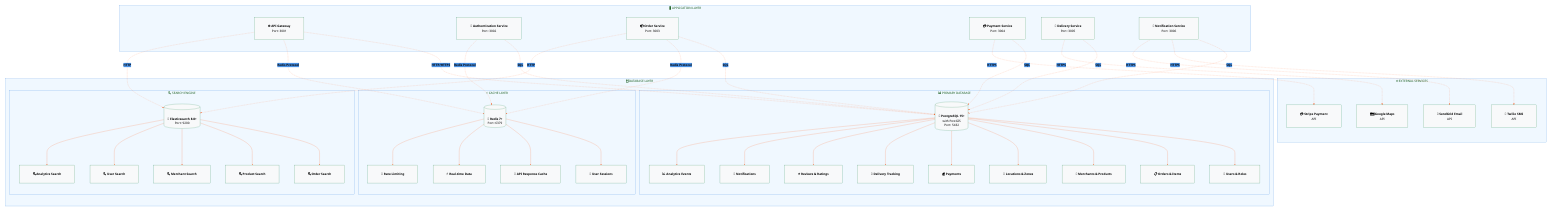 %%{init: {
  'theme': 'base',
  'themeVariables': {
    'primaryColor': '#2E8B57',
    'primaryTextColor': '#000000',
    'primaryBorderColor': '#1B5E20',
    'lineColor': '#FF6B35',
    'secondaryColor': '#4A90E2',
    'tertiaryColor': '#F5A623',
    'background': '#ffffff',
    'mainBkg': '#f8f9fa',
    'secondBkg': '#e9ecef',
    'tertiaryBkg': '#dee2e6',
    'nodeBkg': '#ffffff',
    'nodeBorder': '#2E8B57',
    'clusterBkg': '#f0f8ff',
    'clusterBorder': '#4A90E2',
    'defaultLinkColor': '#FF6B35',
    'titleColor': '#1B5E20',
    'textColor': '#000000',
    'nodeTextColor': '#000000',
    'clusterTextColor': '#000000'
  },
  'flowchart': {
    'nodeSpacing': 80,
    'rankSpacing': 120,
    'curve': 'basis',
    'padding': 35,
    'useMaxWidth': true,
    'htmlLabels': true,
    'diagramPadding': 30
  },
  'fontFamily': 'Segoe UI, Arial, sans-serif',
  'fontSize': 18,
  'fontWeight': '600'
}}%%
graph TB
    subgraph APP["🖥️ APPLICATION LAYER"]
        API["<b>🌐 API Gateway</b><br/><span style='color:#666;font-size:14px'>Port: 3001</span>"]
        AUTH["<b>🔐 Authentication Service</b><br/><span style='color:#666;font-size:14px'>Port: 3002</span>"]
        ORDER["<b>📦 Order Service</b><br/><span style='color:#666;font-size:14px'>Port: 3003</span>"]
        PAYMENT["<b>💳 Payment Service</b><br/><span style='color:#666;font-size:14px'>Port: 3004</span>"]
        DELIVERY["<b>🚚 Delivery Service</b><br/><span style='color:#666;font-size:14px'>Port: 3005</span>"]
        NOTIFICATION["<b>📱 Notification Service</b><br/><span style='color:#666;font-size:14px'>Port: 3006</span>"]
    end
    
    subgraph DB["🗄️ DATABASE LAYER"]
        subgraph PRIMARY["📊 PRIMARY DATABASE"]
            POSTGRES[("<b>🐘 PostgreSQL 15+</b><br/><span style='color:#666;font-size:14px'>with PostGIS</span><br/><span style='color:#666;font-size:14px'>Port: 5432</span>")]
            USERS["<b>👥 Users & Roles</b>"]
            ORDERS["<b>📋 Orders & Items</b>"]
            MERCHANTS["<b>🏪 Merchants & Products</b>"]
            LOCATIONS["<b>📍 Locations & Zones</b>"]
            PAYMENTS["<b>💰 Payments</b>"]
            TRACKING["<b>📍 Delivery Tracking</b>"]
            REVIEWS["<b>⭐ Reviews & Ratings</b>"]
            NOTIFICATIONS["<b>🔔 Notifications</b>"]
            ANALYTICS["<b>📈 Analytics Events</b>"]
        end
        
        subgraph CACHE["⚡ CACHE LAYER"]
            REDIS[("<b>🔴 Redis 7+</b><br/><span style='color:#666;font-size:14px'>Port: 6379</span>")]
            SESSIONS["<b>🔑 User Sessions</b>"]
            CACHE_DATA["<b>💾 API Response Cache</b>"]
            REALTIME["<b>⚡ Real-time Data</b>"]
            RATELIMIT["<b>🚦 Rate Limiting</b>"]
        end
        
        subgraph SEARCH["🔍 SEARCH ENGINE"]
            ELASTIC[("<b>🔎 Elasticsearch 8.8+</b><br/><span style='color:#666;font-size:14px'>Port: 9200</span>")]
            SEARCH_ORDERS["<b>🔍 Order Search</b>"]
            SEARCH_PRODUCTS["<b>🔍 Product Search</b>"]
            SEARCH_MERCHANTS["<b>🔍 Merchant Search</b>"]
            SEARCH_USERS["<b>🔍 User Search</b>"]
            SEARCH_ANALYTICS["<b>🔍 Analytics Search</b>"]
        end
    end
    
    subgraph EXTERNAL["🌐 EXTERNAL SERVICES"]
        STRIPE["<b>💳 Stripe Payment</b><br/><span style='color:#666;font-size:12px'>API</span>"]
        MAPS["<b>🗺️ Google Maps</b><br/><span style='color:#666;font-size:12px'>API</span>"]
        SMS["<b>📱 Twilio SMS</b><br/><span style='color:#666;font-size:12px'>API</span>"]
        EMAIL["<b>📧 SendGrid Email</b><br/><span style='color:#666;font-size:12px'>API</span>"]
    end
    
    %% Connections
    API -.->|"<b>HTTP/HTTPS</b>"| POSTGRES
    API -.->|"<b>Redis Protocol</b>"| REDIS
    API -.->|"<b>HTTP</b>"| ELASTIC
    
    AUTH -.->|"<b>SQL</b>"| POSTGRES
    AUTH -.->|"<b>Redis Protocol</b>"| REDIS
    
    ORDER -.->|"<b>SQL</b>"| POSTGRES
    ORDER -.->|"<b>Redis Protocol</b>"| REDIS
    ORDER -.->|"<b>HTTP</b>"| ELASTIC
    
    PAYMENT -.->|"<b>SQL</b>"| POSTGRES
    PAYMENT -.->|"<b>HTTPS</b>"| STRIPE
    
    DELIVERY -.->|"<b>SQL</b>"| POSTGRES
    DELIVERY -.->|"<b>HTTPS</b>"| MAPS
    
    NOTIFICATION -.->|"<b>SQL</b>"| POSTGRES
    NOTIFICATION -.->|"<b>HTTPS</b>"| SMS
    NOTIFICATION -.->|"<b>HTTPS</b>"| EMAIL
    
    %% Internal connections
    POSTGRES --> USERS
    POSTGRES --> ORDERS
    POSTGRES --> MERCHANTS
    POSTGRES --> LOCATIONS
    POSTGRES --> PAYMENTS
    POSTGRES --> TRACKING
    POSTGRES --> REVIEWS
    POSTGRES --> NOTIFICATIONS
    POSTGRES --> ANALYTICS
    
    REDIS --> SESSIONS
    REDIS --> CACHE_DATA
    REDIS --> REALTIME
    REDIS --> RATELIMIT
    
    ELASTIC --> SEARCH_ORDERS
    ELASTIC --> SEARCH_PRODUCTS
    ELASTIC --> SEARCH_MERCHANTS
    ELASTIC --> SEARCH_USERS
    ELASTIC --> SEARCH_ANALYTICS